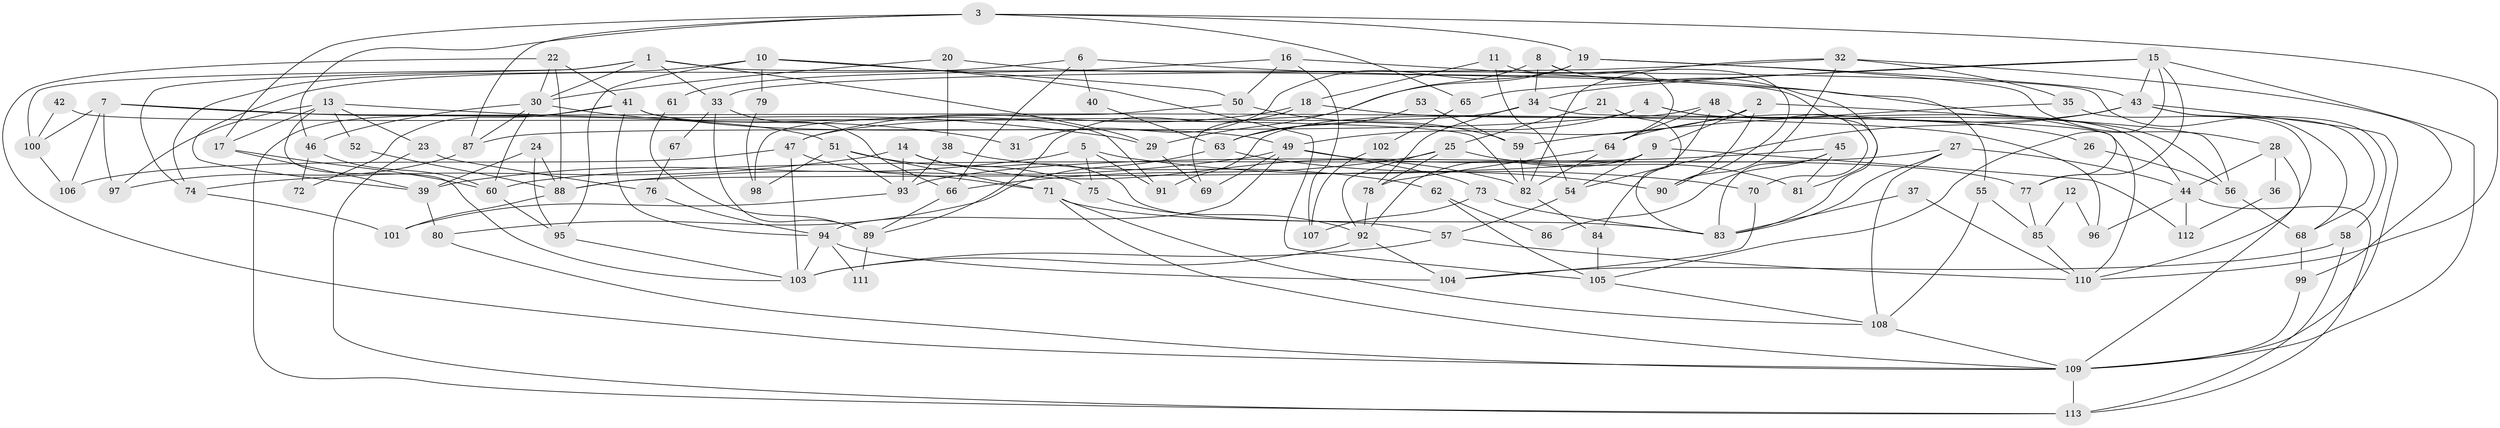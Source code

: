 // coarse degree distribution, {8: 0.08955223880597014, 12: 0.014925373134328358, 11: 0.014925373134328358, 4: 0.26865671641791045, 6: 0.04477611940298507, 5: 0.1791044776119403, 3: 0.13432835820895522, 13: 0.014925373134328358, 17: 0.014925373134328358, 9: 0.04477611940298507, 7: 0.04477611940298507, 2: 0.13432835820895522}
// Generated by graph-tools (version 1.1) at 2025/18/03/04/25 18:18:31]
// undirected, 113 vertices, 226 edges
graph export_dot {
graph [start="1"]
  node [color=gray90,style=filled];
  1;
  2;
  3;
  4;
  5;
  6;
  7;
  8;
  9;
  10;
  11;
  12;
  13;
  14;
  15;
  16;
  17;
  18;
  19;
  20;
  21;
  22;
  23;
  24;
  25;
  26;
  27;
  28;
  29;
  30;
  31;
  32;
  33;
  34;
  35;
  36;
  37;
  38;
  39;
  40;
  41;
  42;
  43;
  44;
  45;
  46;
  47;
  48;
  49;
  50;
  51;
  52;
  53;
  54;
  55;
  56;
  57;
  58;
  59;
  60;
  61;
  62;
  63;
  64;
  65;
  66;
  67;
  68;
  69;
  70;
  71;
  72;
  73;
  74;
  75;
  76;
  77;
  78;
  79;
  80;
  81;
  82;
  83;
  84;
  85;
  86;
  87;
  88;
  89;
  90;
  91;
  92;
  93;
  94;
  95;
  96;
  97;
  98;
  99;
  100;
  101;
  102;
  103;
  104;
  105;
  106;
  107;
  108;
  109;
  110;
  111;
  112;
  113;
  1 -- 68;
  1 -- 33;
  1 -- 29;
  1 -- 30;
  1 -- 74;
  1 -- 100;
  2 -- 9;
  2 -- 49;
  2 -- 56;
  2 -- 90;
  3 -- 87;
  3 -- 17;
  3 -- 19;
  3 -- 46;
  3 -- 65;
  3 -- 110;
  4 -- 87;
  4 -- 44;
  4 -- 56;
  4 -- 63;
  5 -- 91;
  5 -- 70;
  5 -- 39;
  5 -- 75;
  6 -- 77;
  6 -- 39;
  6 -- 40;
  6 -- 66;
  7 -- 106;
  7 -- 51;
  7 -- 96;
  7 -- 97;
  7 -- 100;
  8 -- 69;
  8 -- 64;
  8 -- 34;
  8 -- 81;
  9 -- 88;
  9 -- 54;
  9 -- 92;
  9 -- 112;
  10 -- 105;
  10 -- 95;
  10 -- 50;
  10 -- 74;
  10 -- 79;
  11 -- 18;
  11 -- 90;
  11 -- 54;
  12 -- 96;
  12 -- 85;
  13 -- 29;
  13 -- 103;
  13 -- 17;
  13 -- 23;
  13 -- 52;
  13 -- 97;
  14 -- 57;
  14 -- 74;
  14 -- 82;
  14 -- 93;
  15 -- 109;
  15 -- 34;
  15 -- 43;
  15 -- 65;
  15 -- 77;
  15 -- 105;
  16 -- 55;
  16 -- 50;
  16 -- 61;
  16 -- 107;
  17 -- 39;
  17 -- 60;
  18 -- 89;
  18 -- 47;
  18 -- 26;
  19 -- 43;
  19 -- 28;
  19 -- 29;
  19 -- 31;
  20 -- 83;
  20 -- 30;
  20 -- 38;
  21 -- 25;
  21 -- 83;
  22 -- 30;
  22 -- 41;
  22 -- 88;
  22 -- 109;
  23 -- 113;
  23 -- 76;
  24 -- 95;
  24 -- 88;
  24 -- 39;
  25 -- 92;
  25 -- 81;
  25 -- 66;
  25 -- 78;
  26 -- 56;
  27 -- 108;
  27 -- 93;
  27 -- 44;
  27 -- 83;
  28 -- 109;
  28 -- 36;
  28 -- 44;
  29 -- 69;
  30 -- 60;
  30 -- 31;
  30 -- 46;
  30 -- 87;
  32 -- 99;
  32 -- 90;
  32 -- 33;
  32 -- 35;
  32 -- 82;
  33 -- 66;
  33 -- 67;
  33 -- 89;
  34 -- 110;
  34 -- 47;
  34 -- 78;
  35 -- 110;
  35 -- 59;
  36 -- 112;
  37 -- 83;
  37 -- 110;
  38 -- 93;
  38 -- 62;
  39 -- 80;
  40 -- 63;
  41 -- 113;
  41 -- 94;
  41 -- 49;
  41 -- 72;
  41 -- 91;
  42 -- 82;
  42 -- 100;
  43 -- 64;
  43 -- 54;
  43 -- 58;
  43 -- 68;
  43 -- 109;
  44 -- 96;
  44 -- 112;
  44 -- 113;
  45 -- 83;
  45 -- 60;
  45 -- 81;
  45 -- 86;
  46 -- 60;
  46 -- 72;
  47 -- 103;
  47 -- 71;
  47 -- 106;
  48 -- 64;
  48 -- 84;
  48 -- 70;
  48 -- 91;
  49 -- 88;
  49 -- 69;
  49 -- 73;
  49 -- 77;
  49 -- 94;
  50 -- 59;
  50 -- 98;
  51 -- 71;
  51 -- 75;
  51 -- 93;
  51 -- 98;
  52 -- 88;
  53 -- 59;
  53 -- 63;
  54 -- 57;
  55 -- 108;
  55 -- 85;
  56 -- 68;
  57 -- 103;
  57 -- 110;
  58 -- 113;
  58 -- 104;
  59 -- 82;
  60 -- 95;
  61 -- 89;
  62 -- 105;
  62 -- 86;
  63 -- 80;
  63 -- 90;
  64 -- 82;
  64 -- 78;
  65 -- 102;
  66 -- 89;
  67 -- 76;
  68 -- 99;
  70 -- 104;
  71 -- 109;
  71 -- 83;
  71 -- 108;
  73 -- 83;
  73 -- 107;
  74 -- 101;
  75 -- 92;
  76 -- 94;
  77 -- 85;
  78 -- 92;
  79 -- 98;
  80 -- 109;
  82 -- 84;
  84 -- 105;
  85 -- 110;
  87 -- 97;
  88 -- 101;
  89 -- 111;
  92 -- 103;
  92 -- 104;
  93 -- 101;
  94 -- 104;
  94 -- 103;
  94 -- 111;
  95 -- 103;
  99 -- 109;
  100 -- 106;
  102 -- 107;
  105 -- 108;
  108 -- 109;
  109 -- 113;
}
